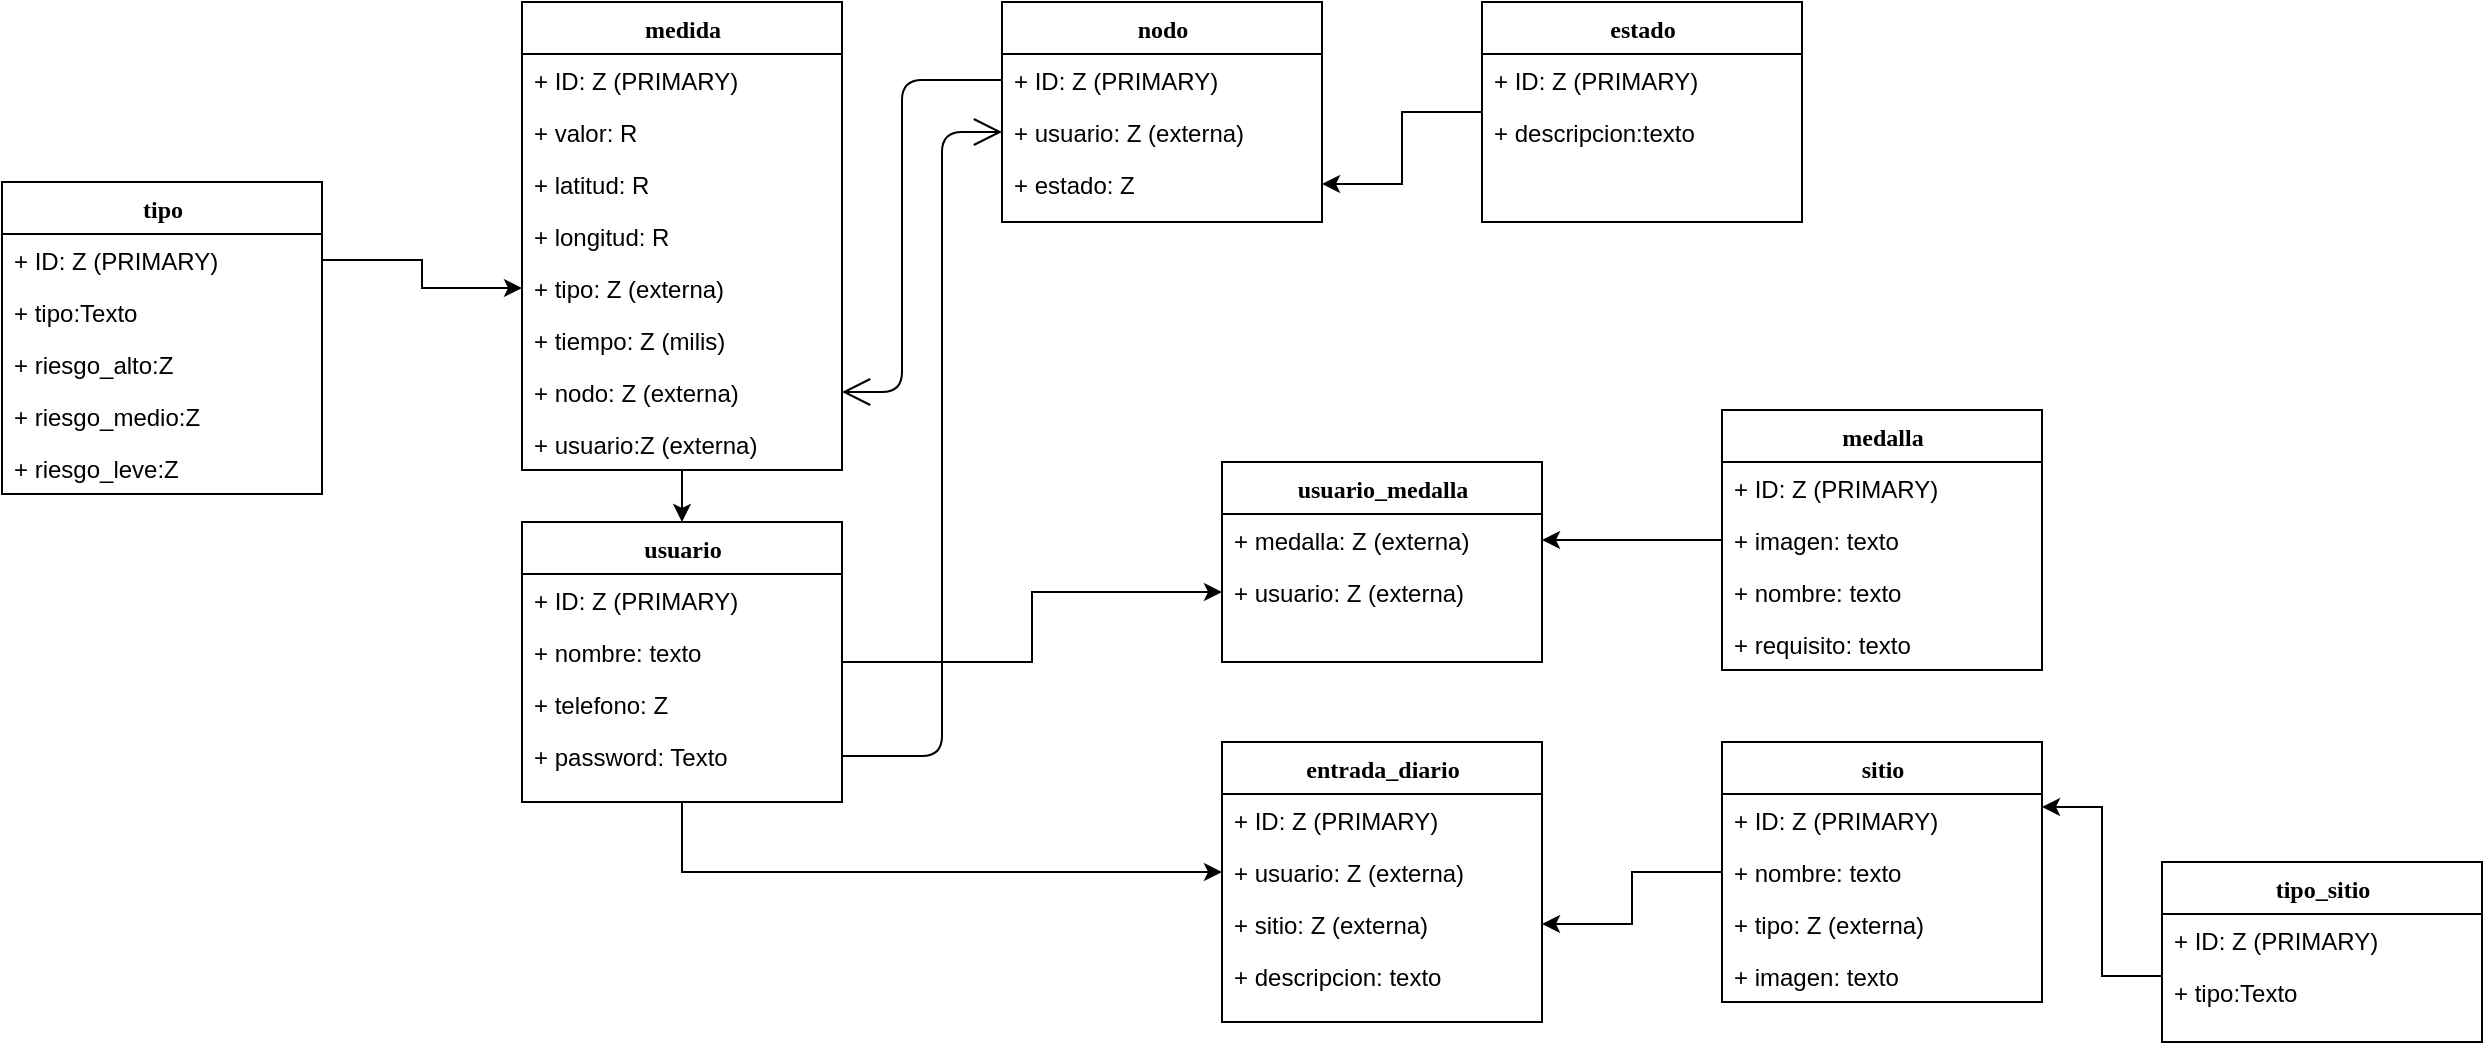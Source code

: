 <mxfile version="12.6.5" type="device"><diagram name="Page-1" id="9f46799a-70d6-7492-0946-bef42562c5a5"><mxGraphModel dx="1021" dy="600" grid="1" gridSize="10" guides="1" tooltips="1" connect="1" arrows="1" fold="1" page="1" pageScale="1" pageWidth="1100" pageHeight="850" background="#ffffff" math="0" shadow="0"><root><mxCell id="0"/><mxCell id="1" parent="0"/><mxCell id="uVbS7Umo1vZhrtxs2cBj-14" style="edgeStyle=orthogonalEdgeStyle;rounded=0;orthogonalLoop=1;jettySize=auto;html=1;entryX=0;entryY=0.5;entryDx=0;entryDy=0;" parent="1" source="78961159f06e98e8-17" target="uVbS7Umo1vZhrtxs2cBj-8" edge="1"><mxGeometry relative="1" as="geometry"/></mxCell><mxCell id="uVbS7Umo1vZhrtxs2cBj-25" style="edgeStyle=orthogonalEdgeStyle;rounded=0;orthogonalLoop=1;jettySize=auto;html=1;entryX=0;entryY=0.5;entryDx=0;entryDy=0;" parent="1" source="78961159f06e98e8-17" target="uVbS7Umo1vZhrtxs2cBj-18" edge="1"><mxGeometry relative="1" as="geometry"/></mxCell><mxCell id="78961159f06e98e8-17" value="usuario" style="swimlane;html=1;fontStyle=1;align=center;verticalAlign=top;childLayout=stackLayout;horizontal=1;startSize=26;horizontalStack=0;resizeParent=1;resizeLast=0;collapsible=1;marginBottom=0;swimlaneFillColor=#ffffff;rounded=0;shadow=0;comic=0;labelBackgroundColor=none;strokeWidth=1;fillColor=none;fontFamily=Verdana;fontSize=12" parent="1" vertex="1"><mxGeometry x="310" y="330" width="160" height="140" as="geometry"><mxRectangle x="220" y="100" width="100" height="26" as="alternateBounds"/></mxGeometry></mxCell><mxCell id="78961159f06e98e8-21" value="+ ID: Z (PRIMARY)" style="text;html=1;strokeColor=none;fillColor=none;align=left;verticalAlign=top;spacingLeft=4;spacingRight=4;whiteSpace=wrap;overflow=hidden;rotatable=0;points=[[0,0.5],[1,0.5]];portConstraint=eastwest;" parent="78961159f06e98e8-17" vertex="1"><mxGeometry y="26" width="160" height="26" as="geometry"/></mxCell><mxCell id="78961159f06e98e8-23" value="+ nombre: texto" style="text;html=1;strokeColor=none;fillColor=none;align=left;verticalAlign=top;spacingLeft=4;spacingRight=4;whiteSpace=wrap;overflow=hidden;rotatable=0;points=[[0,0.5],[1,0.5]];portConstraint=eastwest;" parent="78961159f06e98e8-17" vertex="1"><mxGeometry y="52" width="160" height="26" as="geometry"/></mxCell><mxCell id="78961159f06e98e8-25" value="+ telefono: Z" style="text;html=1;strokeColor=none;fillColor=none;align=left;verticalAlign=top;spacingLeft=4;spacingRight=4;whiteSpace=wrap;overflow=hidden;rotatable=0;points=[[0,0.5],[1,0.5]];portConstraint=eastwest;" parent="78961159f06e98e8-17" vertex="1"><mxGeometry y="78" width="160" height="26" as="geometry"/></mxCell><mxCell id="78961159f06e98e8-26" value="+ password: Texto" style="text;html=1;strokeColor=none;fillColor=none;align=left;verticalAlign=top;spacingLeft=4;spacingRight=4;whiteSpace=wrap;overflow=hidden;rotatable=0;points=[[0,0.5],[1,0.5]];portConstraint=eastwest;" parent="78961159f06e98e8-17" vertex="1"><mxGeometry y="104" width="160" height="26" as="geometry"/></mxCell><mxCell id="BefqauzoGCaDgUgEX7kl-3" style="edgeStyle=orthogonalEdgeStyle;rounded=0;orthogonalLoop=1;jettySize=auto;html=1;entryX=0.5;entryY=0;entryDx=0;entryDy=0;" parent="1" source="HZK90m8LEk1LWSqlW3u7-1" target="78961159f06e98e8-17" edge="1"><mxGeometry relative="1" as="geometry"/></mxCell><mxCell id="HZK90m8LEk1LWSqlW3u7-1" value="medida" style="swimlane;html=1;fontStyle=1;align=center;verticalAlign=top;childLayout=stackLayout;horizontal=1;startSize=26;horizontalStack=0;resizeParent=1;resizeLast=0;collapsible=1;marginBottom=0;swimlaneFillColor=#ffffff;rounded=0;shadow=0;comic=0;labelBackgroundColor=none;strokeWidth=1;fillColor=none;fontFamily=Verdana;fontSize=12" parent="1" vertex="1"><mxGeometry x="310" y="70" width="160" height="234" as="geometry"><mxRectangle x="220" y="100" width="100" height="26" as="alternateBounds"/></mxGeometry></mxCell><mxCell id="HZK90m8LEk1LWSqlW3u7-2" value="+ ID: Z (PRIMARY)" style="text;html=1;strokeColor=none;fillColor=none;align=left;verticalAlign=top;spacingLeft=4;spacingRight=4;whiteSpace=wrap;overflow=hidden;rotatable=0;points=[[0,0.5],[1,0.5]];portConstraint=eastwest;" parent="HZK90m8LEk1LWSqlW3u7-1" vertex="1"><mxGeometry y="26" width="160" height="26" as="geometry"/></mxCell><mxCell id="HZK90m8LEk1LWSqlW3u7-3" value="+ valor: R" style="text;html=1;strokeColor=none;fillColor=none;align=left;verticalAlign=top;spacingLeft=4;spacingRight=4;whiteSpace=wrap;overflow=hidden;rotatable=0;points=[[0,0.5],[1,0.5]];portConstraint=eastwest;" parent="HZK90m8LEk1LWSqlW3u7-1" vertex="1"><mxGeometry y="52" width="160" height="26" as="geometry"/></mxCell><mxCell id="HZK90m8LEk1LWSqlW3u7-4" value="+ latitud: R" style="text;html=1;strokeColor=none;fillColor=none;align=left;verticalAlign=top;spacingLeft=4;spacingRight=4;whiteSpace=wrap;overflow=hidden;rotatable=0;points=[[0,0.5],[1,0.5]];portConstraint=eastwest;" parent="HZK90m8LEk1LWSqlW3u7-1" vertex="1"><mxGeometry y="78" width="160" height="26" as="geometry"/></mxCell><mxCell id="HZK90m8LEk1LWSqlW3u7-5" value="+ longitud: R" style="text;html=1;strokeColor=none;fillColor=none;align=left;verticalAlign=top;spacingLeft=4;spacingRight=4;whiteSpace=wrap;overflow=hidden;rotatable=0;points=[[0,0.5],[1,0.5]];portConstraint=eastwest;" parent="HZK90m8LEk1LWSqlW3u7-1" vertex="1"><mxGeometry y="104" width="160" height="26" as="geometry"/></mxCell><mxCell id="HZK90m8LEk1LWSqlW3u7-6" value="+ tipo: Z (externa)" style="text;html=1;strokeColor=none;fillColor=none;align=left;verticalAlign=top;spacingLeft=4;spacingRight=4;whiteSpace=wrap;overflow=hidden;rotatable=0;points=[[0,0.5],[1,0.5]];portConstraint=eastwest;" parent="HZK90m8LEk1LWSqlW3u7-1" vertex="1"><mxGeometry y="130" width="160" height="26" as="geometry"/></mxCell><mxCell id="HZK90m8LEk1LWSqlW3u7-7" value="+ tiempo: Z (milis)" style="text;html=1;strokeColor=none;fillColor=none;align=left;verticalAlign=top;spacingLeft=4;spacingRight=4;whiteSpace=wrap;overflow=hidden;rotatable=0;points=[[0,0.5],[1,0.5]];portConstraint=eastwest;" parent="HZK90m8LEk1LWSqlW3u7-1" vertex="1"><mxGeometry y="156" width="160" height="26" as="geometry"/></mxCell><mxCell id="HZK90m8LEk1LWSqlW3u7-8" value="+ nodo: Z (externa)" style="text;html=1;strokeColor=none;fillColor=none;align=left;verticalAlign=top;spacingLeft=4;spacingRight=4;whiteSpace=wrap;overflow=hidden;rotatable=0;points=[[0,0.5],[1,0.5]];portConstraint=eastwest;" parent="HZK90m8LEk1LWSqlW3u7-1" vertex="1"><mxGeometry y="182" width="160" height="26" as="geometry"/></mxCell><mxCell id="BefqauzoGCaDgUgEX7kl-2" value="+ usuario:Z (externa)" style="text;html=1;strokeColor=none;fillColor=none;align=left;verticalAlign=top;spacingLeft=4;spacingRight=4;whiteSpace=wrap;overflow=hidden;rotatable=0;points=[[0,0.5],[1,0.5]];portConstraint=eastwest;" parent="HZK90m8LEk1LWSqlW3u7-1" vertex="1"><mxGeometry y="208" width="160" height="26" as="geometry"/></mxCell><mxCell id="HZK90m8LEk1LWSqlW3u7-9" value="nodo" style="swimlane;html=1;fontStyle=1;align=center;verticalAlign=top;childLayout=stackLayout;horizontal=1;startSize=26;horizontalStack=0;resizeParent=1;resizeLast=0;collapsible=1;marginBottom=0;swimlaneFillColor=#ffffff;rounded=0;shadow=0;comic=0;labelBackgroundColor=none;strokeWidth=1;fillColor=none;fontFamily=Verdana;fontSize=12" parent="1" vertex="1"><mxGeometry x="550" y="70" width="160" height="110" as="geometry"><mxRectangle x="220" y="100" width="100" height="26" as="alternateBounds"/></mxGeometry></mxCell><mxCell id="HZK90m8LEk1LWSqlW3u7-10" value="+ ID: Z (PRIMARY)" style="text;html=1;strokeColor=none;fillColor=none;align=left;verticalAlign=top;spacingLeft=4;spacingRight=4;whiteSpace=wrap;overflow=hidden;rotatable=0;points=[[0,0.5],[1,0.5]];portConstraint=eastwest;" parent="HZK90m8LEk1LWSqlW3u7-9" vertex="1"><mxGeometry y="26" width="160" height="26" as="geometry"/></mxCell><mxCell id="HZK90m8LEk1LWSqlW3u7-11" value="+ usuario: Z (externa)" style="text;html=1;strokeColor=none;fillColor=none;align=left;verticalAlign=top;spacingLeft=4;spacingRight=4;whiteSpace=wrap;overflow=hidden;rotatable=0;points=[[0,0.5],[1,0.5]];portConstraint=eastwest;" parent="HZK90m8LEk1LWSqlW3u7-9" vertex="1"><mxGeometry y="52" width="160" height="26" as="geometry"/></mxCell><mxCell id="BNuKlGKhkTpjDMYUYdLR-1" value="+ estado: Z" style="text;html=1;strokeColor=none;fillColor=none;align=left;verticalAlign=top;spacingLeft=4;spacingRight=4;whiteSpace=wrap;overflow=hidden;rotatable=0;points=[[0,0.5],[1,0.5]];portConstraint=eastwest;" parent="HZK90m8LEk1LWSqlW3u7-9" vertex="1"><mxGeometry y="78" width="160" height="26" as="geometry"/></mxCell><mxCell id="HZK90m8LEk1LWSqlW3u7-17" value="" style="endArrow=open;endFill=1;endSize=12;html=1;exitX=0;exitY=0.5;exitDx=0;exitDy=0;entryX=1;entryY=0.5;entryDx=0;entryDy=0;edgeStyle=orthogonalEdgeStyle;" parent="1" source="HZK90m8LEk1LWSqlW3u7-10" target="HZK90m8LEk1LWSqlW3u7-8" edge="1"><mxGeometry width="160" relative="1" as="geometry"><mxPoint x="540" y="240" as="sourcePoint"/><mxPoint x="700" y="240" as="targetPoint"/><Array as="points"><mxPoint x="500" y="109"/><mxPoint x="500" y="265"/></Array></mxGeometry></mxCell><mxCell id="HZK90m8LEk1LWSqlW3u7-18" value="" style="endArrow=open;endFill=1;endSize=12;html=1;exitX=1;exitY=0.5;exitDx=0;exitDy=0;entryX=0;entryY=0.5;entryDx=0;entryDy=0;strokeColor=#000000;edgeStyle=orthogonalEdgeStyle;" parent="1" source="78961159f06e98e8-26" target="HZK90m8LEk1LWSqlW3u7-11" edge="1"><mxGeometry width="160" relative="1" as="geometry"><mxPoint x="560" y="320" as="sourcePoint"/><mxPoint x="720" y="320" as="targetPoint"/><Array as="points"><mxPoint x="520" y="447"/><mxPoint x="520" y="135"/></Array></mxGeometry></mxCell><mxCell id="h5c2ayuYWAzfhqu8dNoo-2" value="tipo" style="swimlane;html=1;fontStyle=1;align=center;verticalAlign=top;childLayout=stackLayout;horizontal=1;startSize=26;horizontalStack=0;resizeParent=1;resizeLast=0;collapsible=1;marginBottom=0;swimlaneFillColor=#ffffff;rounded=0;shadow=0;comic=0;labelBackgroundColor=none;strokeWidth=1;fillColor=none;fontFamily=Verdana;fontSize=12" parent="1" vertex="1"><mxGeometry x="50" y="160" width="160" height="156" as="geometry"><mxRectangle x="220" y="100" width="100" height="26" as="alternateBounds"/></mxGeometry></mxCell><mxCell id="h5c2ayuYWAzfhqu8dNoo-3" value="+ ID: Z (PRIMARY)" style="text;html=1;strokeColor=none;fillColor=none;align=left;verticalAlign=top;spacingLeft=4;spacingRight=4;whiteSpace=wrap;overflow=hidden;rotatable=0;points=[[0,0.5],[1,0.5]];portConstraint=eastwest;" parent="h5c2ayuYWAzfhqu8dNoo-2" vertex="1"><mxGeometry y="26" width="160" height="26" as="geometry"/></mxCell><mxCell id="h5c2ayuYWAzfhqu8dNoo-4" value="+ tipo:Texto" style="text;html=1;strokeColor=none;fillColor=none;align=left;verticalAlign=top;spacingLeft=4;spacingRight=4;whiteSpace=wrap;overflow=hidden;rotatable=0;points=[[0,0.5],[1,0.5]];portConstraint=eastwest;" parent="h5c2ayuYWAzfhqu8dNoo-2" vertex="1"><mxGeometry y="52" width="160" height="26" as="geometry"/></mxCell><mxCell id="jqEttwm6RqT9-Q28TmS8-6" value="+ riesgo_alto:Z" style="text;html=1;strokeColor=none;fillColor=none;align=left;verticalAlign=top;spacingLeft=4;spacingRight=4;whiteSpace=wrap;overflow=hidden;rotatable=0;points=[[0,0.5],[1,0.5]];portConstraint=eastwest;" parent="h5c2ayuYWAzfhqu8dNoo-2" vertex="1"><mxGeometry y="78" width="160" height="26" as="geometry"/></mxCell><mxCell id="jqEttwm6RqT9-Q28TmS8-4" value="+ riesgo_medio:Z" style="text;html=1;strokeColor=none;fillColor=none;align=left;verticalAlign=top;spacingLeft=4;spacingRight=4;whiteSpace=wrap;overflow=hidden;rotatable=0;points=[[0,0.5],[1,0.5]];portConstraint=eastwest;" parent="h5c2ayuYWAzfhqu8dNoo-2" vertex="1"><mxGeometry y="104" width="160" height="26" as="geometry"/></mxCell><mxCell id="jqEttwm6RqT9-Q28TmS8-5" value="+ riesgo_leve:Z" style="text;html=1;strokeColor=none;fillColor=none;align=left;verticalAlign=top;spacingLeft=4;spacingRight=4;whiteSpace=wrap;overflow=hidden;rotatable=0;points=[[0,0.5],[1,0.5]];portConstraint=eastwest;" parent="h5c2ayuYWAzfhqu8dNoo-2" vertex="1"><mxGeometry y="130" width="160" height="26" as="geometry"/></mxCell><mxCell id="uVbS7Umo1vZhrtxs2cBj-12" style="edgeStyle=orthogonalEdgeStyle;rounded=0;orthogonalLoop=1;jettySize=auto;html=1;entryX=1;entryY=0.5;entryDx=0;entryDy=0;" parent="1" source="uVbS7Umo1vZhrtxs2cBj-1" target="uVbS7Umo1vZhrtxs2cBj-7" edge="1"><mxGeometry relative="1" as="geometry"/></mxCell><mxCell id="uVbS7Umo1vZhrtxs2cBj-1" value="medalla" style="swimlane;html=1;fontStyle=1;align=center;verticalAlign=top;childLayout=stackLayout;horizontal=1;startSize=26;horizontalStack=0;resizeParent=1;resizeLast=0;collapsible=1;marginBottom=0;swimlaneFillColor=#ffffff;rounded=0;shadow=0;comic=0;labelBackgroundColor=none;strokeWidth=1;fillColor=none;fontFamily=Verdana;fontSize=12" parent="1" vertex="1"><mxGeometry x="910" y="274" width="160" height="130" as="geometry"><mxRectangle x="220" y="100" width="100" height="26" as="alternateBounds"/></mxGeometry></mxCell><mxCell id="uVbS7Umo1vZhrtxs2cBj-2" value="+ ID: Z (PRIMARY)" style="text;html=1;strokeColor=none;fillColor=none;align=left;verticalAlign=top;spacingLeft=4;spacingRight=4;whiteSpace=wrap;overflow=hidden;rotatable=0;points=[[0,0.5],[1,0.5]];portConstraint=eastwest;" parent="uVbS7Umo1vZhrtxs2cBj-1" vertex="1"><mxGeometry y="26" width="160" height="26" as="geometry"/></mxCell><mxCell id="uVbS7Umo1vZhrtxs2cBj-15" value="+ imagen: texto" style="text;html=1;strokeColor=none;fillColor=none;align=left;verticalAlign=top;spacingLeft=4;spacingRight=4;whiteSpace=wrap;overflow=hidden;rotatable=0;points=[[0,0.5],[1,0.5]];portConstraint=eastwest;" parent="uVbS7Umo1vZhrtxs2cBj-1" vertex="1"><mxGeometry y="52" width="160" height="26" as="geometry"/></mxCell><mxCell id="uVbS7Umo1vZhrtxs2cBj-3" value="+ nombre: texto" style="text;html=1;strokeColor=none;fillColor=none;align=left;verticalAlign=top;spacingLeft=4;spacingRight=4;whiteSpace=wrap;overflow=hidden;rotatable=0;points=[[0,0.5],[1,0.5]];portConstraint=eastwest;" parent="uVbS7Umo1vZhrtxs2cBj-1" vertex="1"><mxGeometry y="78" width="160" height="26" as="geometry"/></mxCell><mxCell id="uVbS7Umo1vZhrtxs2cBj-5" value="+ requisito: texto" style="text;html=1;strokeColor=none;fillColor=none;align=left;verticalAlign=top;spacingLeft=4;spacingRight=4;whiteSpace=wrap;overflow=hidden;rotatable=0;points=[[0,0.5],[1,0.5]];portConstraint=eastwest;" parent="uVbS7Umo1vZhrtxs2cBj-1" vertex="1"><mxGeometry y="104" width="160" height="26" as="geometry"/></mxCell><mxCell id="uVbS7Umo1vZhrtxs2cBj-6" value="usuario_medalla" style="swimlane;html=1;fontStyle=1;align=center;verticalAlign=top;childLayout=stackLayout;horizontal=1;startSize=26;horizontalStack=0;resizeParent=1;resizeLast=0;collapsible=1;marginBottom=0;swimlaneFillColor=#ffffff;rounded=0;shadow=0;comic=0;labelBackgroundColor=none;strokeWidth=1;fillColor=none;fontFamily=Verdana;fontSize=12" parent="1" vertex="1"><mxGeometry x="660" y="300" width="160" height="100" as="geometry"><mxRectangle x="220" y="100" width="100" height="26" as="alternateBounds"/></mxGeometry></mxCell><mxCell id="uVbS7Umo1vZhrtxs2cBj-7" value="+ medalla: Z (externa)" style="text;html=1;strokeColor=none;fillColor=none;align=left;verticalAlign=top;spacingLeft=4;spacingRight=4;whiteSpace=wrap;overflow=hidden;rotatable=0;points=[[0,0.5],[1,0.5]];portConstraint=eastwest;" parent="uVbS7Umo1vZhrtxs2cBj-6" vertex="1"><mxGeometry y="26" width="160" height="26" as="geometry"/></mxCell><mxCell id="uVbS7Umo1vZhrtxs2cBj-8" value="+ usuario: Z (externa)" style="text;html=1;strokeColor=none;fillColor=none;align=left;verticalAlign=top;spacingLeft=4;spacingRight=4;whiteSpace=wrap;overflow=hidden;rotatable=0;points=[[0,0.5],[1,0.5]];portConstraint=eastwest;" parent="uVbS7Umo1vZhrtxs2cBj-6" vertex="1"><mxGeometry y="52" width="160" height="26" as="geometry"/></mxCell><mxCell id="uVbS7Umo1vZhrtxs2cBj-16" value="entrada_diario" style="swimlane;html=1;fontStyle=1;align=center;verticalAlign=top;childLayout=stackLayout;horizontal=1;startSize=26;horizontalStack=0;resizeParent=1;resizeLast=0;collapsible=1;marginBottom=0;swimlaneFillColor=#ffffff;rounded=0;shadow=0;comic=0;labelBackgroundColor=none;strokeWidth=1;fillColor=none;fontFamily=Verdana;fontSize=12" parent="1" vertex="1"><mxGeometry x="660" y="440" width="160" height="140" as="geometry"><mxRectangle x="220" y="100" width="100" height="26" as="alternateBounds"/></mxGeometry></mxCell><mxCell id="uVbS7Umo1vZhrtxs2cBj-17" value="+ ID: Z (PRIMARY)" style="text;html=1;strokeColor=none;fillColor=none;align=left;verticalAlign=top;spacingLeft=4;spacingRight=4;whiteSpace=wrap;overflow=hidden;rotatable=0;points=[[0,0.5],[1,0.5]];portConstraint=eastwest;" parent="uVbS7Umo1vZhrtxs2cBj-16" vertex="1"><mxGeometry y="26" width="160" height="26" as="geometry"/></mxCell><mxCell id="uVbS7Umo1vZhrtxs2cBj-18" value="+ usuario: Z (externa)" style="text;html=1;strokeColor=none;fillColor=none;align=left;verticalAlign=top;spacingLeft=4;spacingRight=4;whiteSpace=wrap;overflow=hidden;rotatable=0;points=[[0,0.5],[1,0.5]];portConstraint=eastwest;" parent="uVbS7Umo1vZhrtxs2cBj-16" vertex="1"><mxGeometry y="52" width="160" height="26" as="geometry"/></mxCell><mxCell id="uVbS7Umo1vZhrtxs2cBj-19" value="+ sitio: Z (externa)" style="text;html=1;strokeColor=none;fillColor=none;align=left;verticalAlign=top;spacingLeft=4;spacingRight=4;whiteSpace=wrap;overflow=hidden;rotatable=0;points=[[0,0.5],[1,0.5]];portConstraint=eastwest;" parent="uVbS7Umo1vZhrtxs2cBj-16" vertex="1"><mxGeometry y="78" width="160" height="26" as="geometry"/></mxCell><mxCell id="uVbS7Umo1vZhrtxs2cBj-20" value="+ descripcion: texto" style="text;html=1;strokeColor=none;fillColor=none;align=left;verticalAlign=top;spacingLeft=4;spacingRight=4;whiteSpace=wrap;overflow=hidden;rotatable=0;points=[[0,0.5],[1,0.5]];portConstraint=eastwest;" parent="uVbS7Umo1vZhrtxs2cBj-16" vertex="1"><mxGeometry y="104" width="160" height="26" as="geometry"/></mxCell><mxCell id="uVbS7Umo1vZhrtxs2cBj-24" style="edgeStyle=orthogonalEdgeStyle;rounded=0;orthogonalLoop=1;jettySize=auto;html=1;entryX=1;entryY=0.5;entryDx=0;entryDy=0;" parent="1" source="uVbS7Umo1vZhrtxs2cBj-21" target="uVbS7Umo1vZhrtxs2cBj-19" edge="1"><mxGeometry relative="1" as="geometry"/></mxCell><mxCell id="uVbS7Umo1vZhrtxs2cBj-21" value="sitio" style="swimlane;html=1;fontStyle=1;align=center;verticalAlign=top;childLayout=stackLayout;horizontal=1;startSize=26;horizontalStack=0;resizeParent=1;resizeLast=0;collapsible=1;marginBottom=0;swimlaneFillColor=#ffffff;rounded=0;shadow=0;comic=0;labelBackgroundColor=none;strokeWidth=1;fillColor=none;fontFamily=Verdana;fontSize=12" parent="1" vertex="1"><mxGeometry x="910" y="440" width="160" height="130" as="geometry"><mxRectangle x="220" y="100" width="100" height="26" as="alternateBounds"/></mxGeometry></mxCell><mxCell id="uVbS7Umo1vZhrtxs2cBj-22" value="+ ID: Z (PRIMARY)" style="text;html=1;strokeColor=none;fillColor=none;align=left;verticalAlign=top;spacingLeft=4;spacingRight=4;whiteSpace=wrap;overflow=hidden;rotatable=0;points=[[0,0.5],[1,0.5]];portConstraint=eastwest;" parent="uVbS7Umo1vZhrtxs2cBj-21" vertex="1"><mxGeometry y="26" width="160" height="26" as="geometry"/></mxCell><mxCell id="6dVr92EqgT-CwyOe7i0A-8" value="+ nombre: texto" style="text;html=1;strokeColor=none;fillColor=none;align=left;verticalAlign=top;spacingLeft=4;spacingRight=4;whiteSpace=wrap;overflow=hidden;rotatable=0;points=[[0,0.5],[1,0.5]];portConstraint=eastwest;" vertex="1" parent="uVbS7Umo1vZhrtxs2cBj-21"><mxGeometry y="52" width="160" height="26" as="geometry"/></mxCell><mxCell id="uVbS7Umo1vZhrtxs2cBj-23" value="+ tipo: Z (externa)" style="text;html=1;strokeColor=none;fillColor=none;align=left;verticalAlign=top;spacingLeft=4;spacingRight=4;whiteSpace=wrap;overflow=hidden;rotatable=0;points=[[0,0.5],[1,0.5]];portConstraint=eastwest;" parent="uVbS7Umo1vZhrtxs2cBj-21" vertex="1"><mxGeometry y="78" width="160" height="26" as="geometry"/></mxCell><mxCell id="uVbS7Umo1vZhrtxs2cBj-26" value="+ imagen: texto" style="text;html=1;strokeColor=none;fillColor=none;align=left;verticalAlign=top;spacingLeft=4;spacingRight=4;whiteSpace=wrap;overflow=hidden;rotatable=0;points=[[0,0.5],[1,0.5]];portConstraint=eastwest;" parent="uVbS7Umo1vZhrtxs2cBj-21" vertex="1"><mxGeometry y="104" width="160" height="26" as="geometry"/></mxCell><mxCell id="BefqauzoGCaDgUgEX7kl-1" style="edgeStyle=orthogonalEdgeStyle;rounded=0;orthogonalLoop=1;jettySize=auto;html=1;" parent="1" source="h5c2ayuYWAzfhqu8dNoo-3" target="HZK90m8LEk1LWSqlW3u7-6" edge="1"><mxGeometry relative="1" as="geometry"/></mxCell><mxCell id="BefqauzoGCaDgUgEX7kl-8" style="edgeStyle=orthogonalEdgeStyle;rounded=0;orthogonalLoop=1;jettySize=auto;html=1;entryX=1;entryY=0.5;entryDx=0;entryDy=0;" parent="1" source="BefqauzoGCaDgUgEX7kl-4" target="BNuKlGKhkTpjDMYUYdLR-1" edge="1"><mxGeometry relative="1" as="geometry"/></mxCell><mxCell id="BefqauzoGCaDgUgEX7kl-4" value="estado" style="swimlane;html=1;fontStyle=1;align=center;verticalAlign=top;childLayout=stackLayout;horizontal=1;startSize=26;horizontalStack=0;resizeParent=1;resizeLast=0;collapsible=1;marginBottom=0;swimlaneFillColor=#ffffff;rounded=0;shadow=0;comic=0;labelBackgroundColor=none;strokeWidth=1;fillColor=none;fontFamily=Verdana;fontSize=12" parent="1" vertex="1"><mxGeometry x="790" y="70" width="160" height="110" as="geometry"><mxRectangle x="220" y="100" width="100" height="26" as="alternateBounds"/></mxGeometry></mxCell><mxCell id="BefqauzoGCaDgUgEX7kl-5" value="+ ID: Z (PRIMARY)" style="text;html=1;strokeColor=none;fillColor=none;align=left;verticalAlign=top;spacingLeft=4;spacingRight=4;whiteSpace=wrap;overflow=hidden;rotatable=0;points=[[0,0.5],[1,0.5]];portConstraint=eastwest;" parent="BefqauzoGCaDgUgEX7kl-4" vertex="1"><mxGeometry y="26" width="160" height="26" as="geometry"/></mxCell><mxCell id="BefqauzoGCaDgUgEX7kl-6" value="+ descripcion:texto" style="text;html=1;strokeColor=none;fillColor=none;align=left;verticalAlign=top;spacingLeft=4;spacingRight=4;whiteSpace=wrap;overflow=hidden;rotatable=0;points=[[0,0.5],[1,0.5]];portConstraint=eastwest;" parent="BefqauzoGCaDgUgEX7kl-4" vertex="1"><mxGeometry y="52" width="160" height="26" as="geometry"/></mxCell><mxCell id="6dVr92EqgT-CwyOe7i0A-7" value="" style="edgeStyle=orthogonalEdgeStyle;rounded=0;orthogonalLoop=1;jettySize=auto;html=1;entryX=1;entryY=0.25;entryDx=0;entryDy=0;" edge="1" parent="1" source="6dVr92EqgT-CwyOe7i0A-1" target="uVbS7Umo1vZhrtxs2cBj-21"><mxGeometry relative="1" as="geometry"><Array as="points"><mxPoint x="1100" y="557"/><mxPoint x="1100" y="472"/></Array></mxGeometry></mxCell><mxCell id="6dVr92EqgT-CwyOe7i0A-1" value="tipo_sitio" style="swimlane;html=1;fontStyle=1;align=center;verticalAlign=top;childLayout=stackLayout;horizontal=1;startSize=26;horizontalStack=0;resizeParent=1;resizeLast=0;collapsible=1;marginBottom=0;swimlaneFillColor=#ffffff;rounded=0;shadow=0;comic=0;labelBackgroundColor=none;strokeWidth=1;fillColor=none;fontFamily=Verdana;fontSize=12" vertex="1" parent="1"><mxGeometry x="1130" y="500" width="160" height="90" as="geometry"><mxRectangle x="220" y="100" width="100" height="26" as="alternateBounds"/></mxGeometry></mxCell><mxCell id="6dVr92EqgT-CwyOe7i0A-2" value="+ ID: Z (PRIMARY)" style="text;html=1;strokeColor=none;fillColor=none;align=left;verticalAlign=top;spacingLeft=4;spacingRight=4;whiteSpace=wrap;overflow=hidden;rotatable=0;points=[[0,0.5],[1,0.5]];portConstraint=eastwest;" vertex="1" parent="6dVr92EqgT-CwyOe7i0A-1"><mxGeometry y="26" width="160" height="26" as="geometry"/></mxCell><mxCell id="6dVr92EqgT-CwyOe7i0A-3" value="+ tipo:Texto" style="text;html=1;strokeColor=none;fillColor=none;align=left;verticalAlign=top;spacingLeft=4;spacingRight=4;whiteSpace=wrap;overflow=hidden;rotatable=0;points=[[0,0.5],[1,0.5]];portConstraint=eastwest;" vertex="1" parent="6dVr92EqgT-CwyOe7i0A-1"><mxGeometry y="52" width="160" height="26" as="geometry"/></mxCell></root></mxGraphModel></diagram></mxfile>